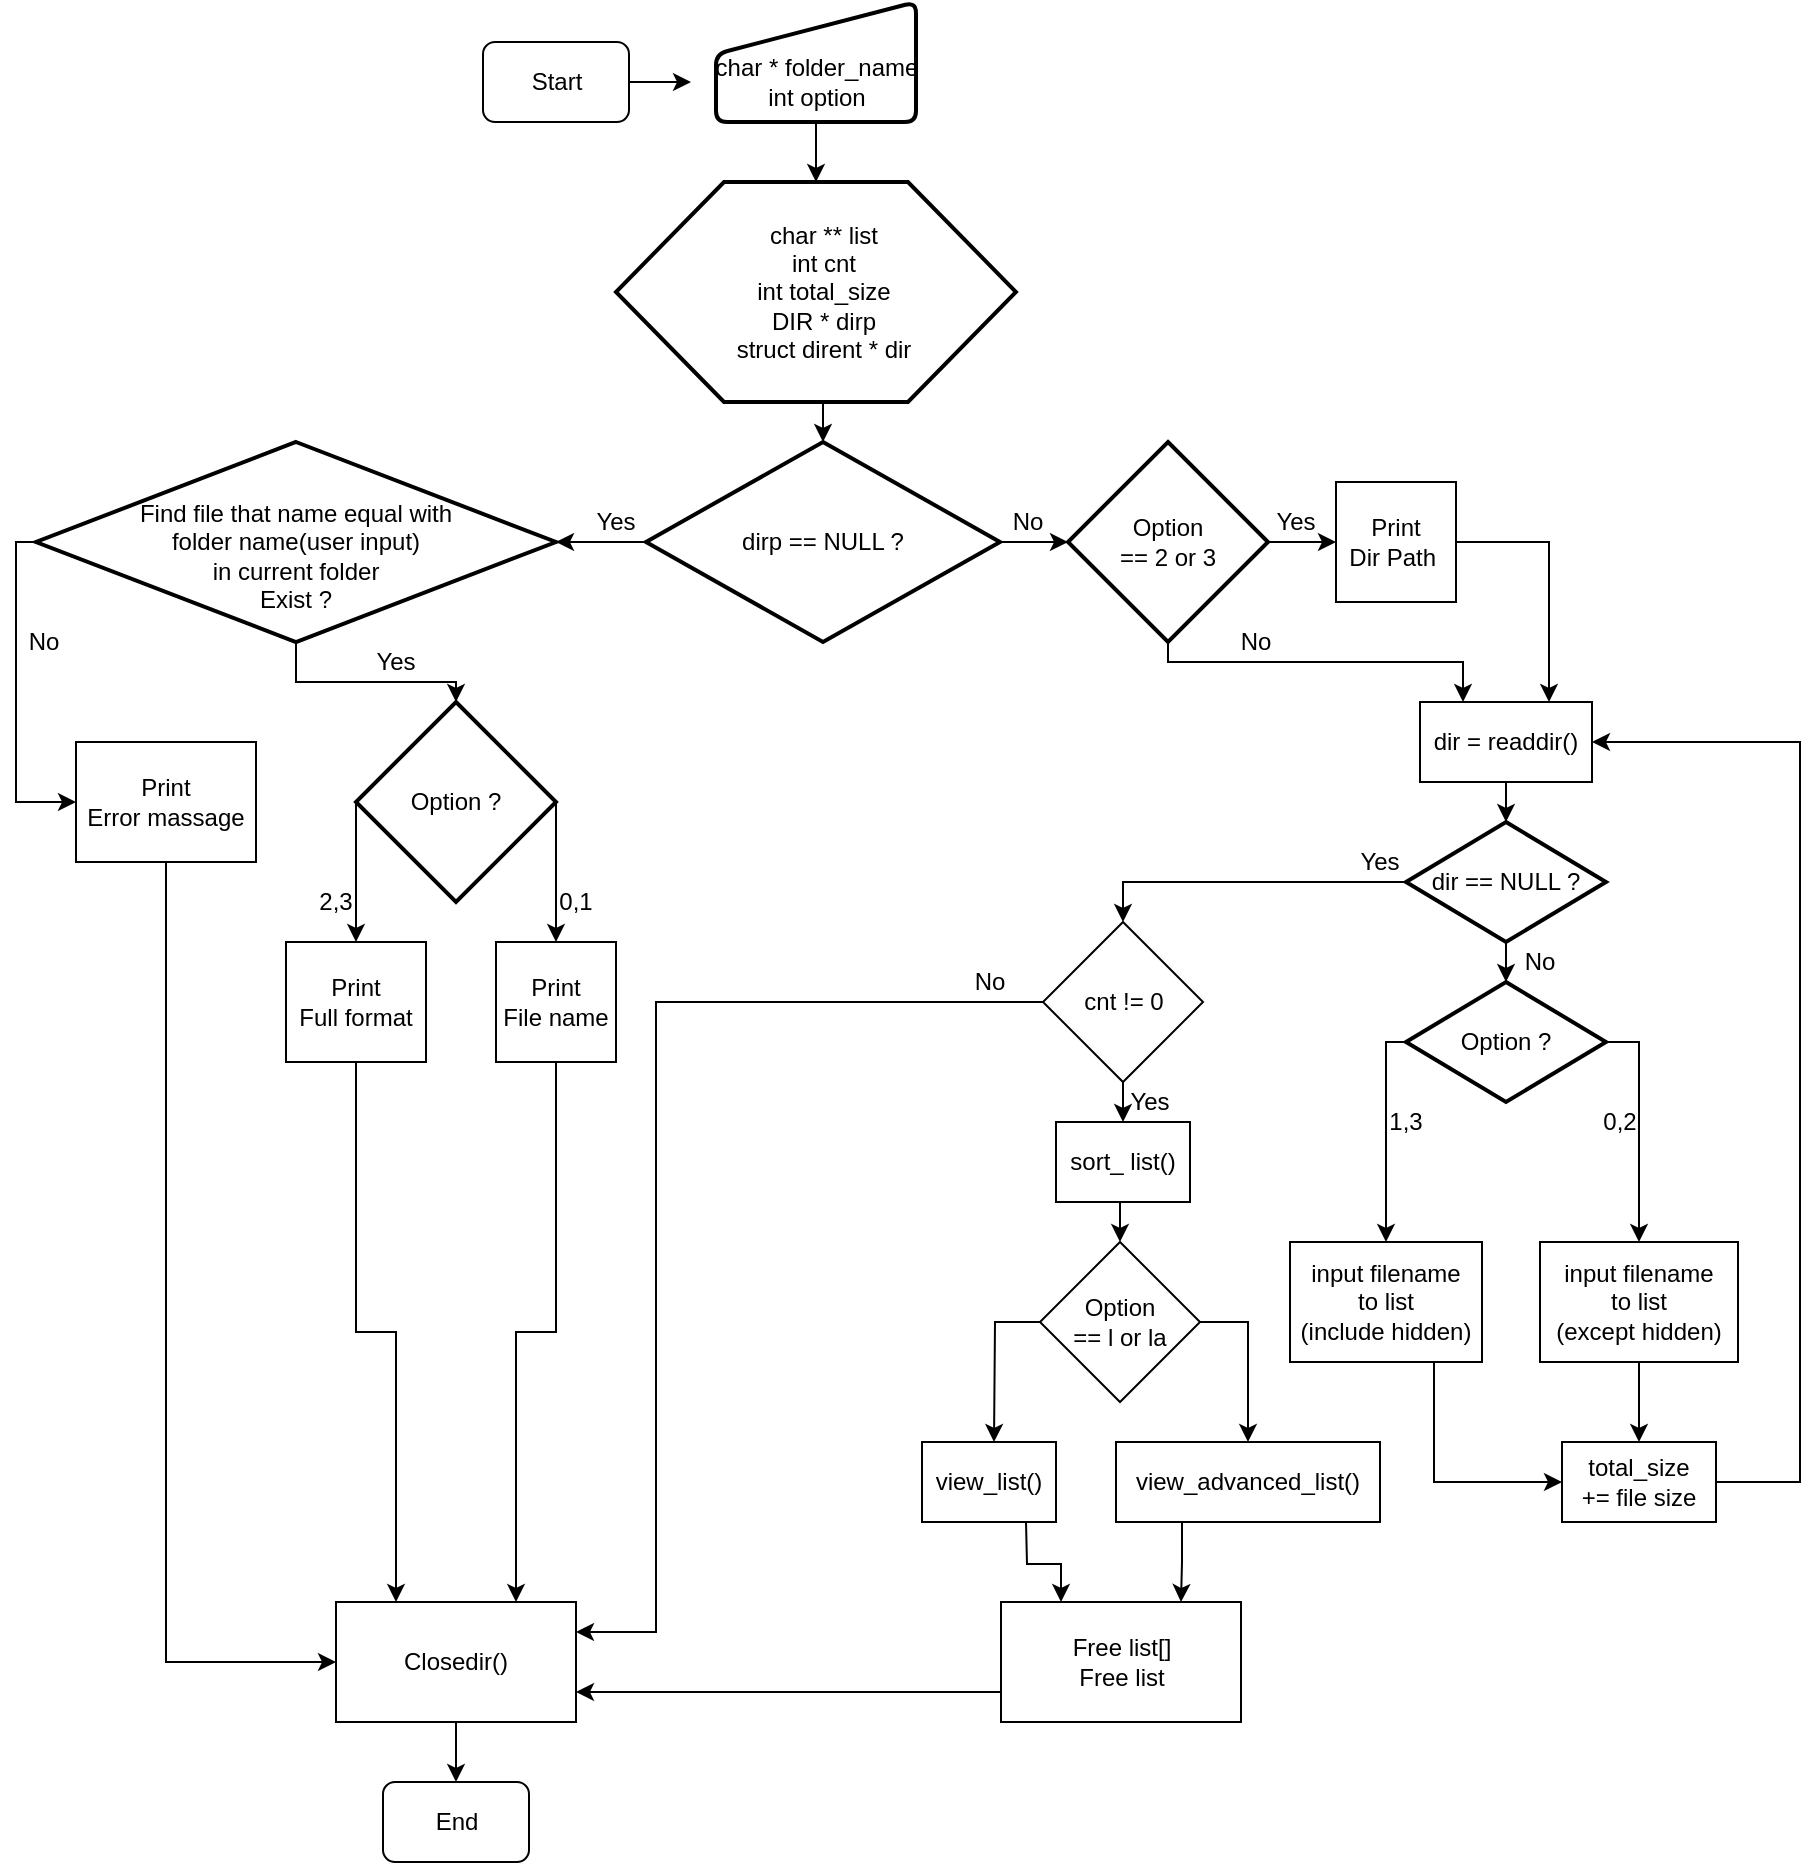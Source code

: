 <mxfile version="10.6.0" type="device"><diagram id="DLJ3ooTVWewfIb_51rGI" name="Page-1"><mxGraphModel dx="833" dy="757" grid="1" gridSize="10" guides="1" tooltips="1" connect="1" arrows="1" fold="1" page="1" pageScale="1" pageWidth="3300" pageHeight="4681" math="0" shadow="0"><root><mxCell id="0"/><mxCell id="1" parent="0"/><mxCell id="D76u9QU3lT5rDgZXaMA9-104" style="edgeStyle=orthogonalEdgeStyle;rounded=0;orthogonalLoop=1;jettySize=auto;html=1;exitX=1;exitY=0.5;exitDx=0;exitDy=0;" edge="1" parent="1" source="D76u9QU3lT5rDgZXaMA9-1" target="D76u9QU3lT5rDgZXaMA9-65"><mxGeometry relative="1" as="geometry"/></mxCell><mxCell id="D76u9QU3lT5rDgZXaMA9-1" value="Start" style="rounded=1;whiteSpace=wrap;html=1;" vertex="1" parent="1"><mxGeometry x="243.5" y="30" width="73" height="40" as="geometry"/></mxCell><mxCell id="D76u9QU3lT5rDgZXaMA9-2" value="End" style="rounded=1;whiteSpace=wrap;html=1;" vertex="1" parent="1"><mxGeometry x="193.5" y="900" width="73" height="40" as="geometry"/></mxCell><mxCell id="D76u9QU3lT5rDgZXaMA9-99" style="edgeStyle=orthogonalEdgeStyle;rounded=0;orthogonalLoop=1;jettySize=auto;html=1;exitX=0.5;exitY=1;exitDx=0;exitDy=0;entryX=0.5;entryY=0;entryDx=0;entryDy=0;" edge="1" parent="1" source="D76u9QU3lT5rDgZXaMA9-3" target="D76u9QU3lT5rDgZXaMA9-4"><mxGeometry relative="1" as="geometry"/></mxCell><mxCell id="D76u9QU3lT5rDgZXaMA9-3" value="" style="verticalLabelPosition=bottom;verticalAlign=top;html=1;strokeWidth=2;shape=manualInput;whiteSpace=wrap;rounded=1;size=26;arcSize=11;" vertex="1" parent="1"><mxGeometry x="360" y="10" width="100" height="60" as="geometry"/></mxCell><mxCell id="D76u9QU3lT5rDgZXaMA9-98" style="edgeStyle=orthogonalEdgeStyle;rounded=0;orthogonalLoop=1;jettySize=auto;html=1;exitX=0.5;exitY=1;exitDx=0;exitDy=0;entryX=0.5;entryY=0;entryDx=0;entryDy=0;entryPerimeter=0;" edge="1" parent="1" source="D76u9QU3lT5rDgZXaMA9-4" target="D76u9QU3lT5rDgZXaMA9-5"><mxGeometry relative="1" as="geometry"/></mxCell><mxCell id="D76u9QU3lT5rDgZXaMA9-4" value="" style="verticalLabelPosition=bottom;verticalAlign=top;html=1;strokeWidth=2;shape=hexagon;perimeter=hexagonPerimeter2;arcSize=6;size=0.27;" vertex="1" parent="1"><mxGeometry x="310" y="100" width="200" height="110" as="geometry"/></mxCell><mxCell id="D76u9QU3lT5rDgZXaMA9-28" value="" style="edgeStyle=orthogonalEdgeStyle;rounded=0;orthogonalLoop=1;jettySize=auto;html=1;" edge="1" parent="1" source="D76u9QU3lT5rDgZXaMA9-5" target="D76u9QU3lT5rDgZXaMA9-16"><mxGeometry relative="1" as="geometry"/></mxCell><mxCell id="D76u9QU3lT5rDgZXaMA9-88" style="edgeStyle=orthogonalEdgeStyle;rounded=0;orthogonalLoop=1;jettySize=auto;html=1;exitX=0;exitY=0.5;exitDx=0;exitDy=0;exitPerimeter=0;entryX=1;entryY=0.5;entryDx=0;entryDy=0;entryPerimeter=0;" edge="1" parent="1" source="D76u9QU3lT5rDgZXaMA9-5" target="D76u9QU3lT5rDgZXaMA9-7"><mxGeometry relative="1" as="geometry"/></mxCell><mxCell id="D76u9QU3lT5rDgZXaMA9-5" value="dirp == NULL ?" style="strokeWidth=2;html=1;shape=mxgraph.flowchart.decision;whiteSpace=wrap;" vertex="1" parent="1"><mxGeometry x="325" y="230" width="177" height="100" as="geometry"/></mxCell><mxCell id="D76u9QU3lT5rDgZXaMA9-14" style="edgeStyle=orthogonalEdgeStyle;rounded=0;orthogonalLoop=1;jettySize=auto;html=1;exitX=0.5;exitY=1;exitDx=0;exitDy=0;exitPerimeter=0;entryX=0.5;entryY=0;entryDx=0;entryDy=0;entryPerimeter=0;" edge="1" parent="1" source="D76u9QU3lT5rDgZXaMA9-7" target="D76u9QU3lT5rDgZXaMA9-8"><mxGeometry relative="1" as="geometry"/></mxCell><mxCell id="D76u9QU3lT5rDgZXaMA9-93" style="edgeStyle=orthogonalEdgeStyle;rounded=0;orthogonalLoop=1;jettySize=auto;html=1;exitX=0;exitY=0.5;exitDx=0;exitDy=0;exitPerimeter=0;entryX=0;entryY=0.5;entryDx=0;entryDy=0;" edge="1" parent="1" source="D76u9QU3lT5rDgZXaMA9-7" target="D76u9QU3lT5rDgZXaMA9-9"><mxGeometry relative="1" as="geometry"><Array as="points"><mxPoint x="10" y="280"/><mxPoint x="10" y="410"/></Array></mxGeometry></mxCell><mxCell id="D76u9QU3lT5rDgZXaMA9-7" value="&lt;br&gt;Find file that name equal with &lt;br&gt;folder name(user input)&lt;br&gt;in current folder&lt;br&gt;Exist ?&lt;br&gt;" style="strokeWidth=2;html=1;shape=mxgraph.flowchart.decision;whiteSpace=wrap;" vertex="1" parent="1"><mxGeometry x="20" y="230" width="260" height="100" as="geometry"/></mxCell><mxCell id="D76u9QU3lT5rDgZXaMA9-12" style="edgeStyle=orthogonalEdgeStyle;rounded=0;orthogonalLoop=1;jettySize=auto;html=1;exitX=0;exitY=0.5;exitDx=0;exitDy=0;exitPerimeter=0;entryX=0.5;entryY=0;entryDx=0;entryDy=0;" edge="1" parent="1" source="D76u9QU3lT5rDgZXaMA9-8" target="D76u9QU3lT5rDgZXaMA9-10"><mxGeometry relative="1" as="geometry"><Array as="points"><mxPoint x="180" y="450"/><mxPoint x="180" y="450"/></Array></mxGeometry></mxCell><mxCell id="D76u9QU3lT5rDgZXaMA9-13" style="edgeStyle=orthogonalEdgeStyle;rounded=0;orthogonalLoop=1;jettySize=auto;html=1;exitX=1;exitY=0.5;exitDx=0;exitDy=0;exitPerimeter=0;entryX=0.5;entryY=0;entryDx=0;entryDy=0;" edge="1" parent="1" source="D76u9QU3lT5rDgZXaMA9-8" target="D76u9QU3lT5rDgZXaMA9-11"><mxGeometry relative="1" as="geometry"><Array as="points"><mxPoint x="280" y="460"/><mxPoint x="280" y="460"/></Array></mxGeometry></mxCell><mxCell id="D76u9QU3lT5rDgZXaMA9-8" value="&lt;span&gt;Option ?&lt;/span&gt;" style="strokeWidth=2;html=1;shape=mxgraph.flowchart.decision;whiteSpace=wrap;" vertex="1" parent="1"><mxGeometry x="180" y="360" width="100" height="100" as="geometry"/></mxCell><mxCell id="D76u9QU3lT5rDgZXaMA9-59" style="edgeStyle=orthogonalEdgeStyle;rounded=0;orthogonalLoop=1;jettySize=auto;html=1;exitX=0.5;exitY=1;exitDx=0;exitDy=0;entryX=0;entryY=0.5;entryDx=0;entryDy=0;" edge="1" parent="1" source="D76u9QU3lT5rDgZXaMA9-9" target="D76u9QU3lT5rDgZXaMA9-55"><mxGeometry relative="1" as="geometry"/></mxCell><mxCell id="D76u9QU3lT5rDgZXaMA9-9" value="Print&lt;br&gt;Error massage&lt;br&gt;" style="rounded=0;whiteSpace=wrap;html=1;" vertex="1" parent="1"><mxGeometry x="40" y="380" width="90" height="60" as="geometry"/></mxCell><mxCell id="D76u9QU3lT5rDgZXaMA9-60" style="edgeStyle=orthogonalEdgeStyle;rounded=0;orthogonalLoop=1;jettySize=auto;html=1;exitX=0.5;exitY=1;exitDx=0;exitDy=0;entryX=0.25;entryY=0;entryDx=0;entryDy=0;" edge="1" parent="1" source="D76u9QU3lT5rDgZXaMA9-10" target="D76u9QU3lT5rDgZXaMA9-55"><mxGeometry relative="1" as="geometry"/></mxCell><mxCell id="D76u9QU3lT5rDgZXaMA9-10" value="Print&lt;br&gt;Full format&lt;br&gt;" style="rounded=0;whiteSpace=wrap;html=1;" vertex="1" parent="1"><mxGeometry x="145" y="480" width="70" height="60" as="geometry"/></mxCell><mxCell id="D76u9QU3lT5rDgZXaMA9-97" style="edgeStyle=orthogonalEdgeStyle;rounded=0;orthogonalLoop=1;jettySize=auto;html=1;exitX=0.5;exitY=1;exitDx=0;exitDy=0;entryX=0.75;entryY=0;entryDx=0;entryDy=0;" edge="1" parent="1" source="D76u9QU3lT5rDgZXaMA9-11" target="D76u9QU3lT5rDgZXaMA9-55"><mxGeometry relative="1" as="geometry"/></mxCell><mxCell id="D76u9QU3lT5rDgZXaMA9-11" value="Print&lt;br&gt;File name&lt;br&gt;" style="rounded=0;whiteSpace=wrap;html=1;" vertex="1" parent="1"><mxGeometry x="250" y="480" width="60" height="60" as="geometry"/></mxCell><mxCell id="D76u9QU3lT5rDgZXaMA9-29" value="" style="edgeStyle=orthogonalEdgeStyle;rounded=0;orthogonalLoop=1;jettySize=auto;html=1;" edge="1" parent="1" source="D76u9QU3lT5rDgZXaMA9-16" target="D76u9QU3lT5rDgZXaMA9-17"><mxGeometry relative="1" as="geometry"/></mxCell><mxCell id="D76u9QU3lT5rDgZXaMA9-92" style="edgeStyle=orthogonalEdgeStyle;rounded=0;orthogonalLoop=1;jettySize=auto;html=1;exitX=0.5;exitY=1;exitDx=0;exitDy=0;exitPerimeter=0;entryX=0.25;entryY=0;entryDx=0;entryDy=0;" edge="1" parent="1" source="D76u9QU3lT5rDgZXaMA9-16" target="D76u9QU3lT5rDgZXaMA9-18"><mxGeometry relative="1" as="geometry"><Array as="points"><mxPoint x="586" y="340"/><mxPoint x="734" y="340"/></Array></mxGeometry></mxCell><mxCell id="D76u9QU3lT5rDgZXaMA9-16" value="Option&lt;br&gt;== 2 or 3&lt;br&gt;" style="strokeWidth=2;html=1;shape=mxgraph.flowchart.decision;whiteSpace=wrap;" vertex="1" parent="1"><mxGeometry x="536" y="230" width="100" height="100" as="geometry"/></mxCell><mxCell id="D76u9QU3lT5rDgZXaMA9-89" style="edgeStyle=orthogonalEdgeStyle;rounded=0;orthogonalLoop=1;jettySize=auto;html=1;exitX=1;exitY=0.5;exitDx=0;exitDy=0;entryX=0.75;entryY=0;entryDx=0;entryDy=0;" edge="1" parent="1" source="D76u9QU3lT5rDgZXaMA9-17" target="D76u9QU3lT5rDgZXaMA9-18"><mxGeometry relative="1" as="geometry"/></mxCell><mxCell id="D76u9QU3lT5rDgZXaMA9-17" value="Print&lt;br&gt;Dir Path&amp;nbsp;&lt;br&gt;" style="rounded=0;whiteSpace=wrap;html=1;" vertex="1" parent="1"><mxGeometry x="670" y="250" width="60" height="60" as="geometry"/></mxCell><mxCell id="D76u9QU3lT5rDgZXaMA9-20" style="edgeStyle=orthogonalEdgeStyle;rounded=0;orthogonalLoop=1;jettySize=auto;html=1;exitX=0.5;exitY=1;exitDx=0;exitDy=0;entryX=0.5;entryY=0;entryDx=0;entryDy=0;entryPerimeter=0;" edge="1" parent="1" source="D76u9QU3lT5rDgZXaMA9-18" target="D76u9QU3lT5rDgZXaMA9-19"><mxGeometry relative="1" as="geometry"/></mxCell><mxCell id="D76u9QU3lT5rDgZXaMA9-18" value="dir = readdir()" style="rounded=0;whiteSpace=wrap;html=1;" vertex="1" parent="1"><mxGeometry x="712" y="360" width="86" height="40" as="geometry"/></mxCell><mxCell id="D76u9QU3lT5rDgZXaMA9-43" style="edgeStyle=orthogonalEdgeStyle;rounded=0;orthogonalLoop=1;jettySize=auto;html=1;exitX=0;exitY=0.5;exitDx=0;exitDy=0;exitPerimeter=0;entryX=0.5;entryY=0;entryDx=0;entryDy=0;" edge="1" parent="1" source="D76u9QU3lT5rDgZXaMA9-19" target="D76u9QU3lT5rDgZXaMA9-37"><mxGeometry relative="1" as="geometry"/></mxCell><mxCell id="D76u9QU3lT5rDgZXaMA9-83" style="edgeStyle=orthogonalEdgeStyle;rounded=0;orthogonalLoop=1;jettySize=auto;html=1;exitX=0.5;exitY=1;exitDx=0;exitDy=0;exitPerimeter=0;entryX=0.5;entryY=0;entryDx=0;entryDy=0;entryPerimeter=0;" edge="1" parent="1" source="D76u9QU3lT5rDgZXaMA9-19" target="D76u9QU3lT5rDgZXaMA9-23"><mxGeometry relative="1" as="geometry"/></mxCell><mxCell id="D76u9QU3lT5rDgZXaMA9-19" value="dir == NULL ?" style="strokeWidth=2;html=1;shape=mxgraph.flowchart.decision;whiteSpace=wrap;" vertex="1" parent="1"><mxGeometry x="705" y="420" width="100" height="60" as="geometry"/></mxCell><mxCell id="D76u9QU3lT5rDgZXaMA9-87" style="edgeStyle=orthogonalEdgeStyle;rounded=0;orthogonalLoop=1;jettySize=auto;html=1;exitX=1;exitY=0.5;exitDx=0;exitDy=0;entryX=1;entryY=0.5;entryDx=0;entryDy=0;" edge="1" parent="1" source="D76u9QU3lT5rDgZXaMA9-21" target="D76u9QU3lT5rDgZXaMA9-18"><mxGeometry relative="1" as="geometry"><Array as="points"><mxPoint x="902" y="750"/><mxPoint x="902" y="380"/></Array></mxGeometry></mxCell><mxCell id="D76u9QU3lT5rDgZXaMA9-21" value="total_size&lt;br&gt;+= file size" style="rounded=0;whiteSpace=wrap;html=1;" vertex="1" parent="1"><mxGeometry x="783" y="730" width="77" height="40" as="geometry"/></mxCell><mxCell id="D76u9QU3lT5rDgZXaMA9-26" style="edgeStyle=orthogonalEdgeStyle;rounded=0;orthogonalLoop=1;jettySize=auto;html=1;exitX=1;exitY=0.5;exitDx=0;exitDy=0;exitPerimeter=0;entryX=0.5;entryY=0;entryDx=0;entryDy=0;" edge="1" parent="1" source="D76u9QU3lT5rDgZXaMA9-23" target="D76u9QU3lT5rDgZXaMA9-25"><mxGeometry relative="1" as="geometry"><Array as="points"><mxPoint x="822" y="530"/></Array></mxGeometry></mxCell><mxCell id="D76u9QU3lT5rDgZXaMA9-27" style="edgeStyle=orthogonalEdgeStyle;rounded=0;orthogonalLoop=1;jettySize=auto;html=1;exitX=0;exitY=0.5;exitDx=0;exitDy=0;exitPerimeter=0;entryX=0.5;entryY=0;entryDx=0;entryDy=0;" edge="1" parent="1" source="D76u9QU3lT5rDgZXaMA9-23" target="D76u9QU3lT5rDgZXaMA9-24"><mxGeometry relative="1" as="geometry"><Array as="points"><mxPoint x="695" y="530"/></Array></mxGeometry></mxCell><mxCell id="D76u9QU3lT5rDgZXaMA9-23" value="Option ?&lt;br&gt;" style="strokeWidth=2;html=1;shape=mxgraph.flowchart.decision;whiteSpace=wrap;" vertex="1" parent="1"><mxGeometry x="705" y="500" width="100" height="60" as="geometry"/></mxCell><mxCell id="D76u9QU3lT5rDgZXaMA9-85" style="edgeStyle=orthogonalEdgeStyle;rounded=0;orthogonalLoop=1;jettySize=auto;html=1;exitX=0.75;exitY=1;exitDx=0;exitDy=0;entryX=0;entryY=0.5;entryDx=0;entryDy=0;" edge="1" parent="1" source="D76u9QU3lT5rDgZXaMA9-24" target="D76u9QU3lT5rDgZXaMA9-21"><mxGeometry relative="1" as="geometry"/></mxCell><mxCell id="D76u9QU3lT5rDgZXaMA9-24" value="input filename&lt;br&gt;to list&lt;br&gt;(include hidden)&lt;br&gt;" style="rounded=0;whiteSpace=wrap;html=1;" vertex="1" parent="1"><mxGeometry x="647" y="630" width="96" height="60" as="geometry"/></mxCell><mxCell id="D76u9QU3lT5rDgZXaMA9-86" style="edgeStyle=orthogonalEdgeStyle;rounded=0;orthogonalLoop=1;jettySize=auto;html=1;exitX=0.5;exitY=1;exitDx=0;exitDy=0;entryX=0.5;entryY=0;entryDx=0;entryDy=0;" edge="1" parent="1" source="D76u9QU3lT5rDgZXaMA9-25" target="D76u9QU3lT5rDgZXaMA9-21"><mxGeometry relative="1" as="geometry"/></mxCell><mxCell id="D76u9QU3lT5rDgZXaMA9-25" value="input filename&lt;br&gt;to list&lt;br&gt;(except hidden)&lt;br&gt;" style="rounded=0;whiteSpace=wrap;html=1;" vertex="1" parent="1"><mxGeometry x="772" y="630" width="99" height="60" as="geometry"/></mxCell><mxCell id="D76u9QU3lT5rDgZXaMA9-49" style="edgeStyle=orthogonalEdgeStyle;rounded=0;orthogonalLoop=1;jettySize=auto;html=1;exitX=0.5;exitY=1;exitDx=0;exitDy=0;entryX=0.5;entryY=0;entryDx=0;entryDy=0;" edge="1" parent="1" source="D76u9QU3lT5rDgZXaMA9-35" target="D76u9QU3lT5rDgZXaMA9-47"><mxGeometry relative="1" as="geometry"/></mxCell><mxCell id="D76u9QU3lT5rDgZXaMA9-35" value="sort_ list()" style="rounded=0;whiteSpace=wrap;html=1;" vertex="1" parent="1"><mxGeometry x="530" y="570" width="67" height="40" as="geometry"/></mxCell><mxCell id="D76u9QU3lT5rDgZXaMA9-46" style="edgeStyle=orthogonalEdgeStyle;rounded=0;orthogonalLoop=1;jettySize=auto;html=1;exitX=0.5;exitY=1;exitDx=0;exitDy=0;entryX=0.5;entryY=0;entryDx=0;entryDy=0;" edge="1" parent="1" source="D76u9QU3lT5rDgZXaMA9-37" target="D76u9QU3lT5rDgZXaMA9-35"><mxGeometry relative="1" as="geometry"/></mxCell><mxCell id="D76u9QU3lT5rDgZXaMA9-62" style="edgeStyle=orthogonalEdgeStyle;rounded=0;orthogonalLoop=1;jettySize=auto;html=1;exitX=0;exitY=0.5;exitDx=0;exitDy=0;entryX=1;entryY=0.25;entryDx=0;entryDy=0;" edge="1" parent="1" source="D76u9QU3lT5rDgZXaMA9-37" target="D76u9QU3lT5rDgZXaMA9-55"><mxGeometry relative="1" as="geometry"><Array as="points"><mxPoint x="330" y="510"/><mxPoint x="330" y="825"/></Array></mxGeometry></mxCell><mxCell id="D76u9QU3lT5rDgZXaMA9-37" value="cnt != 0&lt;br&gt;" style="rhombus;whiteSpace=wrap;html=1;" vertex="1" parent="1"><mxGeometry x="523.5" y="470" width="80" height="80" as="geometry"/></mxCell><mxCell id="D76u9QU3lT5rDgZXaMA9-52" style="edgeStyle=orthogonalEdgeStyle;rounded=0;orthogonalLoop=1;jettySize=auto;html=1;exitX=1;exitY=0.5;exitDx=0;exitDy=0;entryX=0.5;entryY=0;entryDx=0;entryDy=0;" edge="1" parent="1" source="D76u9QU3lT5rDgZXaMA9-47" target="D76u9QU3lT5rDgZXaMA9-51"><mxGeometry relative="1" as="geometry"/></mxCell><mxCell id="D76u9QU3lT5rDgZXaMA9-53" style="edgeStyle=orthogonalEdgeStyle;rounded=0;orthogonalLoop=1;jettySize=auto;html=1;exitX=0;exitY=0.5;exitDx=0;exitDy=0;entryX=0.5;entryY=0;entryDx=0;entryDy=0;" edge="1" parent="1" source="D76u9QU3lT5rDgZXaMA9-47"><mxGeometry relative="1" as="geometry"><mxPoint x="499" y="730" as="targetPoint"/></mxGeometry></mxCell><mxCell id="D76u9QU3lT5rDgZXaMA9-47" value="Option&lt;br&gt;== l or la&lt;br&gt;" style="rhombus;whiteSpace=wrap;html=1;" vertex="1" parent="1"><mxGeometry x="522" y="630" width="80" height="80" as="geometry"/></mxCell><mxCell id="D76u9QU3lT5rDgZXaMA9-57" style="edgeStyle=orthogonalEdgeStyle;rounded=0;orthogonalLoop=1;jettySize=auto;html=1;exitX=0.75;exitY=1;exitDx=0;exitDy=0;entryX=0.25;entryY=0;entryDx=0;entryDy=0;" edge="1" parent="1" target="D76u9QU3lT5rDgZXaMA9-54"><mxGeometry relative="1" as="geometry"><mxPoint x="515" y="770" as="sourcePoint"/></mxGeometry></mxCell><mxCell id="D76u9QU3lT5rDgZXaMA9-50" value="view_list()" style="rounded=0;whiteSpace=wrap;html=1;" vertex="1" parent="1"><mxGeometry x="463" y="730" width="67" height="40" as="geometry"/></mxCell><mxCell id="D76u9QU3lT5rDgZXaMA9-56" style="edgeStyle=orthogonalEdgeStyle;rounded=0;orthogonalLoop=1;jettySize=auto;html=1;exitX=0.25;exitY=1;exitDx=0;exitDy=0;entryX=0.75;entryY=0;entryDx=0;entryDy=0;" edge="1" parent="1" source="D76u9QU3lT5rDgZXaMA9-51" target="D76u9QU3lT5rDgZXaMA9-54"><mxGeometry relative="1" as="geometry"/></mxCell><mxCell id="D76u9QU3lT5rDgZXaMA9-51" value="view_advanced_list()" style="rounded=0;whiteSpace=wrap;html=1;" vertex="1" parent="1"><mxGeometry x="560" y="730" width="132" height="40" as="geometry"/></mxCell><mxCell id="D76u9QU3lT5rDgZXaMA9-63" style="edgeStyle=orthogonalEdgeStyle;rounded=0;orthogonalLoop=1;jettySize=auto;html=1;exitX=0;exitY=0.75;exitDx=0;exitDy=0;entryX=1;entryY=0.75;entryDx=0;entryDy=0;" edge="1" parent="1" source="D76u9QU3lT5rDgZXaMA9-54" target="D76u9QU3lT5rDgZXaMA9-55"><mxGeometry relative="1" as="geometry"/></mxCell><mxCell id="D76u9QU3lT5rDgZXaMA9-54" value="Free list[]&lt;br&gt;Free list&lt;br&gt;" style="rounded=0;whiteSpace=wrap;html=1;" vertex="1" parent="1"><mxGeometry x="502.5" y="810" width="120" height="60" as="geometry"/></mxCell><mxCell id="D76u9QU3lT5rDgZXaMA9-64" style="edgeStyle=orthogonalEdgeStyle;rounded=0;orthogonalLoop=1;jettySize=auto;html=1;exitX=0.5;exitY=1;exitDx=0;exitDy=0;entryX=0.5;entryY=0;entryDx=0;entryDy=0;" edge="1" parent="1" source="D76u9QU3lT5rDgZXaMA9-55" target="D76u9QU3lT5rDgZXaMA9-2"><mxGeometry relative="1" as="geometry"/></mxCell><mxCell id="D76u9QU3lT5rDgZXaMA9-55" value="Closedir()" style="rounded=0;whiteSpace=wrap;html=1;" vertex="1" parent="1"><mxGeometry x="170" y="810" width="120" height="60" as="geometry"/></mxCell><mxCell id="D76u9QU3lT5rDgZXaMA9-65" value="char * folder_name&lt;br&gt;int option&lt;br&gt;" style="text;html=1;strokeColor=none;fillColor=none;align=center;verticalAlign=middle;whiteSpace=wrap;rounded=0;" vertex="1" parent="1"><mxGeometry x="347.5" y="30" width="125" height="40" as="geometry"/></mxCell><mxCell id="D76u9QU3lT5rDgZXaMA9-66" value="0,1&lt;br&gt;" style="text;html=1;strokeColor=none;fillColor=none;align=center;verticalAlign=middle;whiteSpace=wrap;rounded=0;" vertex="1" parent="1"><mxGeometry x="270" y="450" width="40" height="20" as="geometry"/></mxCell><mxCell id="D76u9QU3lT5rDgZXaMA9-68" value="0,2" style="text;html=1;strokeColor=none;fillColor=none;align=center;verticalAlign=middle;whiteSpace=wrap;rounded=0;" vertex="1" parent="1"><mxGeometry x="792" y="560" width="40" height="20" as="geometry"/></mxCell><mxCell id="D76u9QU3lT5rDgZXaMA9-69" value="1,3" style="text;html=1;strokeColor=none;fillColor=none;align=center;verticalAlign=middle;whiteSpace=wrap;rounded=0;" vertex="1" parent="1"><mxGeometry x="685" y="560" width="40" height="20" as="geometry"/></mxCell><mxCell id="D76u9QU3lT5rDgZXaMA9-70" value="Yes" style="text;html=1;strokeColor=none;fillColor=none;align=center;verticalAlign=middle;whiteSpace=wrap;rounded=0;" vertex="1" parent="1"><mxGeometry x="672" y="430" width="40" height="20" as="geometry"/></mxCell><mxCell id="D76u9QU3lT5rDgZXaMA9-71" value="2,3" style="text;html=1;strokeColor=none;fillColor=none;align=center;verticalAlign=middle;whiteSpace=wrap;rounded=0;" vertex="1" parent="1"><mxGeometry x="150" y="450" width="40" height="20" as="geometry"/></mxCell><mxCell id="D76u9QU3lT5rDgZXaMA9-72" value="Yes" style="text;html=1;strokeColor=none;fillColor=none;align=center;verticalAlign=middle;whiteSpace=wrap;rounded=0;" vertex="1" parent="1"><mxGeometry x="180" y="330" width="40" height="20" as="geometry"/></mxCell><mxCell id="D76u9QU3lT5rDgZXaMA9-73" value="Yes" style="text;html=1;strokeColor=none;fillColor=none;align=center;verticalAlign=middle;whiteSpace=wrap;rounded=0;" vertex="1" parent="1"><mxGeometry x="290" y="260" width="40" height="20" as="geometry"/></mxCell><mxCell id="D76u9QU3lT5rDgZXaMA9-74" value="Yes" style="text;html=1;strokeColor=none;fillColor=none;align=center;verticalAlign=middle;whiteSpace=wrap;rounded=0;" vertex="1" parent="1"><mxGeometry x="557" y="550" width="40" height="20" as="geometry"/></mxCell><mxCell id="D76u9QU3lT5rDgZXaMA9-75" value="Yes" style="text;html=1;strokeColor=none;fillColor=none;align=center;verticalAlign=middle;whiteSpace=wrap;rounded=0;" vertex="1" parent="1"><mxGeometry x="630" y="260" width="40" height="20" as="geometry"/></mxCell><mxCell id="D76u9QU3lT5rDgZXaMA9-76" value="No&lt;br&gt;" style="text;html=1;strokeColor=none;fillColor=none;align=center;verticalAlign=middle;whiteSpace=wrap;rounded=0;" vertex="1" parent="1"><mxGeometry x="4" y="320" width="40" height="20" as="geometry"/></mxCell><mxCell id="D76u9QU3lT5rDgZXaMA9-77" value="No&lt;br&gt;" style="text;html=1;strokeColor=none;fillColor=none;align=center;verticalAlign=middle;whiteSpace=wrap;rounded=0;" vertex="1" parent="1"><mxGeometry x="496" y="260" width="40" height="20" as="geometry"/></mxCell><mxCell id="D76u9QU3lT5rDgZXaMA9-78" value="No&lt;br&gt;" style="text;html=1;strokeColor=none;fillColor=none;align=center;verticalAlign=middle;whiteSpace=wrap;rounded=0;" vertex="1" parent="1"><mxGeometry x="752" y="480" width="40" height="20" as="geometry"/></mxCell><mxCell id="D76u9QU3lT5rDgZXaMA9-79" value="No&lt;br&gt;" style="text;html=1;strokeColor=none;fillColor=none;align=center;verticalAlign=middle;whiteSpace=wrap;rounded=0;" vertex="1" parent="1"><mxGeometry x="476.5" y="490" width="40" height="20" as="geometry"/></mxCell><mxCell id="D76u9QU3lT5rDgZXaMA9-80" value="No&lt;br&gt;" style="text;html=1;strokeColor=none;fillColor=none;align=center;verticalAlign=middle;whiteSpace=wrap;rounded=0;" vertex="1" parent="1"><mxGeometry x="610" y="320" width="40" height="20" as="geometry"/></mxCell><mxCell id="D76u9QU3lT5rDgZXaMA9-101" value="char ** list&lt;br&gt;int cnt&lt;br&gt;int total_size&lt;br&gt;DIR * dirp&lt;br&gt;struct dirent * dir&lt;br&gt;" style="text;html=1;strokeColor=none;fillColor=none;align=center;verticalAlign=middle;whiteSpace=wrap;rounded=0;" vertex="1" parent="1"><mxGeometry x="274.5" y="105" width="278" height="100" as="geometry"/></mxCell></root></mxGraphModel></diagram></mxfile>